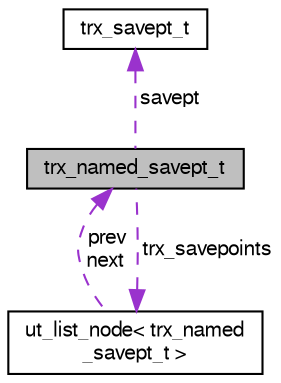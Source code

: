 digraph "trx_named_savept_t"
{
  bgcolor="transparent";
  edge [fontname="FreeSans",fontsize="10",labelfontname="FreeSans",labelfontsize="10"];
  node [fontname="FreeSans",fontsize="10",shape=record];
  Node1 [label="trx_named_savept_t",height=0.2,width=0.4,color="black", fillcolor="grey75", style="filled" fontcolor="black"];
  Node2 -> Node1 [dir="back",color="darkorchid3",fontsize="10",style="dashed",label=" trx_savepoints" ,fontname="FreeSans"];
  Node2 [label="ut_list_node\< trx_named\l_savept_t \>",height=0.2,width=0.4,color="black",URL="$structut__list__node.html"];
  Node1 -> Node2 [dir="back",color="darkorchid3",fontsize="10",style="dashed",label=" prev\nnext" ,fontname="FreeSans"];
  Node3 -> Node1 [dir="back",color="darkorchid3",fontsize="10",style="dashed",label=" savept" ,fontname="FreeSans"];
  Node3 [label="trx_savept_t",height=0.2,width=0.4,color="black",URL="$structtrx__savept__t.html"];
}

